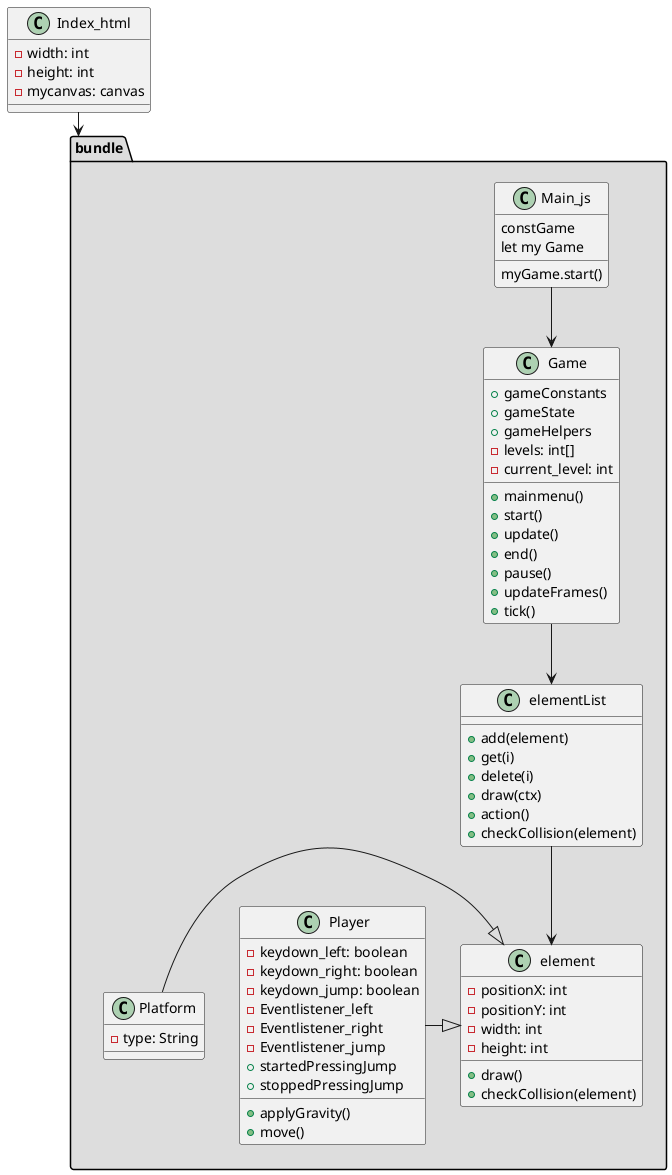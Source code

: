 @startuml

class Index_html {
  - width: int
  - height: int
  - mycanvas: canvas
}



package "bundle" #DDDDDD{

class Main_js {
  constGame
  let my Game
  myGame.start()
}


class Game {
  + gameConstants
  + gameState
  + gameHelpers
  - levels: int[]
  - current_level: int
  + mainmenu()
  + start()
  + update()
  + end()
  + pause()
  + updateFrames()
  + tick()

}


class Player {
  - keydown_left: boolean
  - keydown_right: boolean
  - keydown_jump: boolean
  - Eventlistener_left
  - Eventlistener_right
  - Eventlistener_jump
  + startedPressingJump
  + stoppedPressingJump
  + applyGravity()
  + move()
}

class elementList {
  + add(element)
  + get(i)
  + delete(i)
  + draw(ctx)
  + action()
  + checkCollision(element)
}

class element {
  - positionX: int
  - positionY: int
  - width: int
  - height: int
  + draw()
  + checkCollision(element)
}


class Platform {
  - type: String
}



Game --> elementList
elementList --> element
Player -|>element
Platform -|> element
Main_js --> Game
}
Index_html -->bundle
@enduml